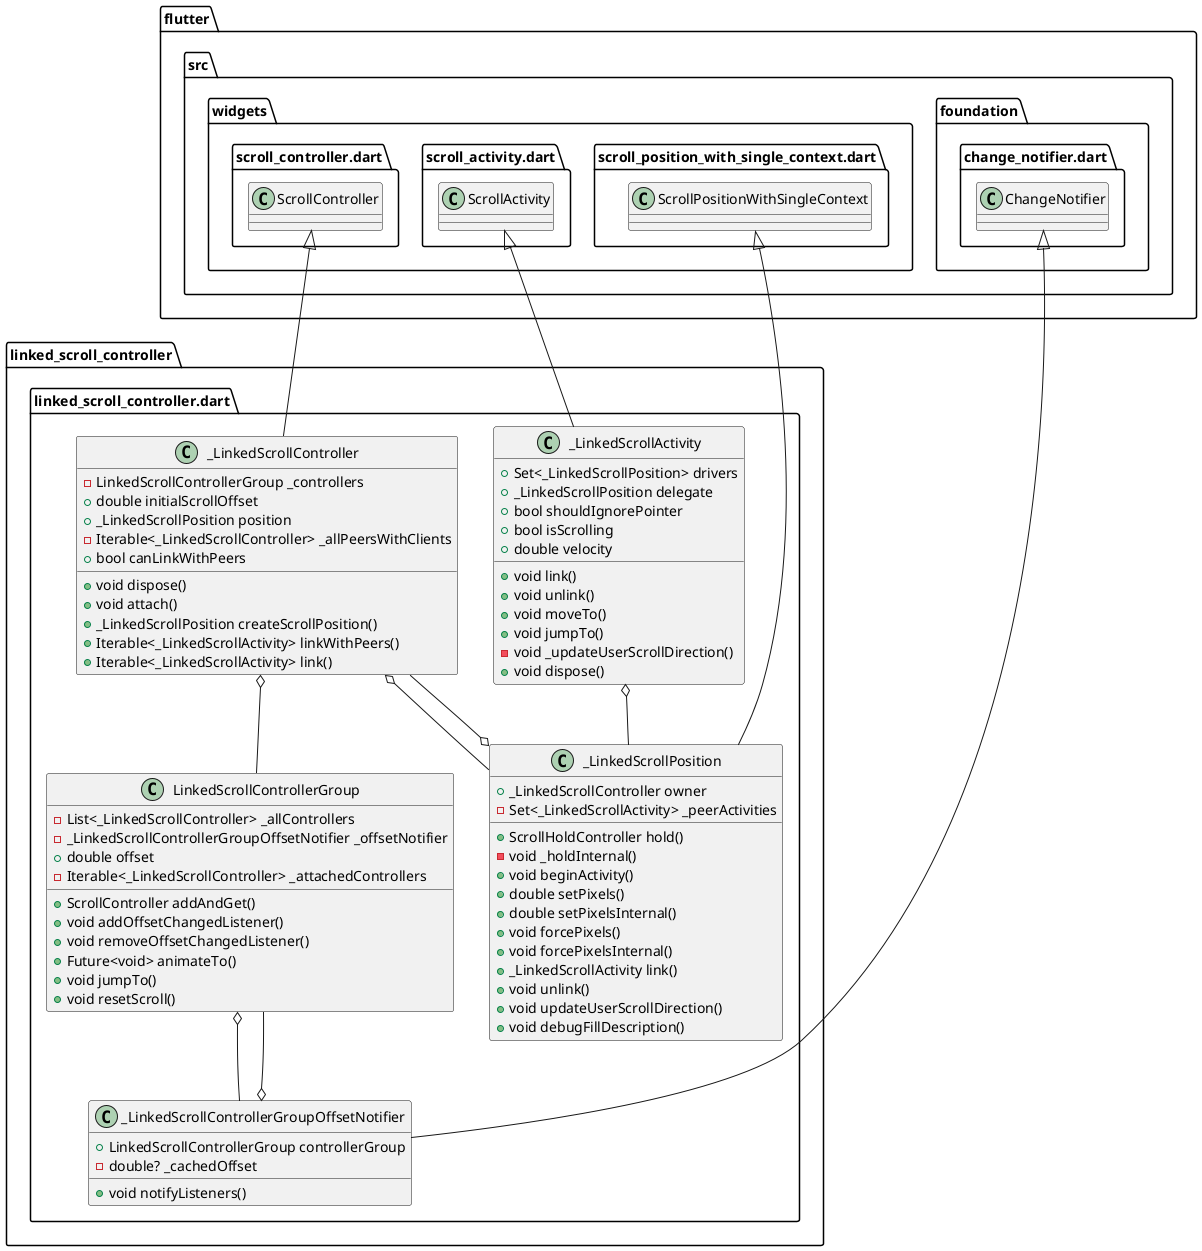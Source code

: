 @startuml
set namespaceSeparator ::

class "linked_scroll_controller::linked_scroll_controller.dart::LinkedScrollControllerGroup" {
  -List<_LinkedScrollController> _allControllers
  -_LinkedScrollControllerGroupOffsetNotifier _offsetNotifier
  +double offset
  -Iterable<_LinkedScrollController> _attachedControllers
  +ScrollController addAndGet()
  +void addOffsetChangedListener()
  +void removeOffsetChangedListener()
  +Future<void> animateTo()
  +void jumpTo()
  +void resetScroll()
}

"linked_scroll_controller::linked_scroll_controller.dart::LinkedScrollControllerGroup" o-- "linked_scroll_controller::linked_scroll_controller.dart::_LinkedScrollControllerGroupOffsetNotifier"

class "linked_scroll_controller::linked_scroll_controller.dart::_LinkedScrollControllerGroupOffsetNotifier" {
  +LinkedScrollControllerGroup controllerGroup
  -double? _cachedOffset
  +void notifyListeners()
}

"linked_scroll_controller::linked_scroll_controller.dart::_LinkedScrollControllerGroupOffsetNotifier" o-- "linked_scroll_controller::linked_scroll_controller.dart::LinkedScrollControllerGroup"
"flutter::src::foundation::change_notifier.dart::ChangeNotifier" <|-- "linked_scroll_controller::linked_scroll_controller.dart::_LinkedScrollControllerGroupOffsetNotifier"

class "linked_scroll_controller::linked_scroll_controller.dart::_LinkedScrollController" {
  -LinkedScrollControllerGroup _controllers
  +double initialScrollOffset
  +_LinkedScrollPosition position
  -Iterable<_LinkedScrollController> _allPeersWithClients
  +bool canLinkWithPeers
  +void dispose()
  +void attach()
  +_LinkedScrollPosition createScrollPosition()
  +Iterable<_LinkedScrollActivity> linkWithPeers()
  +Iterable<_LinkedScrollActivity> link()
}

"linked_scroll_controller::linked_scroll_controller.dart::_LinkedScrollController" o-- "linked_scroll_controller::linked_scroll_controller.dart::LinkedScrollControllerGroup"
"linked_scroll_controller::linked_scroll_controller.dart::_LinkedScrollController" o-- "linked_scroll_controller::linked_scroll_controller.dart::_LinkedScrollPosition"
"flutter::src::widgets::scroll_controller.dart::ScrollController" <|-- "linked_scroll_controller::linked_scroll_controller.dart::_LinkedScrollController"

class "linked_scroll_controller::linked_scroll_controller.dart::_LinkedScrollPosition" {
  +_LinkedScrollController owner
  -Set<_LinkedScrollActivity> _peerActivities
  +ScrollHoldController hold()
  -void _holdInternal()
  +void beginActivity()
  +double setPixels()
  +double setPixelsInternal()
  +void forcePixels()
  +void forcePixelsInternal()
  +_LinkedScrollActivity link()
  +void unlink()
  +void updateUserScrollDirection()
  +void debugFillDescription()
}

"linked_scroll_controller::linked_scroll_controller.dart::_LinkedScrollPosition" o-- "linked_scroll_controller::linked_scroll_controller.dart::_LinkedScrollController"
"flutter::src::widgets::scroll_position_with_single_context.dart::ScrollPositionWithSingleContext" <|-- "linked_scroll_controller::linked_scroll_controller.dart::_LinkedScrollPosition"

class "linked_scroll_controller::linked_scroll_controller.dart::_LinkedScrollActivity" {
  +Set<_LinkedScrollPosition> drivers
  +_LinkedScrollPosition delegate
  +bool shouldIgnorePointer
  +bool isScrolling
  +double velocity
  +void link()
  +void unlink()
  +void moveTo()
  +void jumpTo()
  -void _updateUserScrollDirection()
  +void dispose()
}

"linked_scroll_controller::linked_scroll_controller.dart::_LinkedScrollActivity" o-- "linked_scroll_controller::linked_scroll_controller.dart::_LinkedScrollPosition"
"flutter::src::widgets::scroll_activity.dart::ScrollActivity" <|-- "linked_scroll_controller::linked_scroll_controller.dart::_LinkedScrollActivity"


@enduml